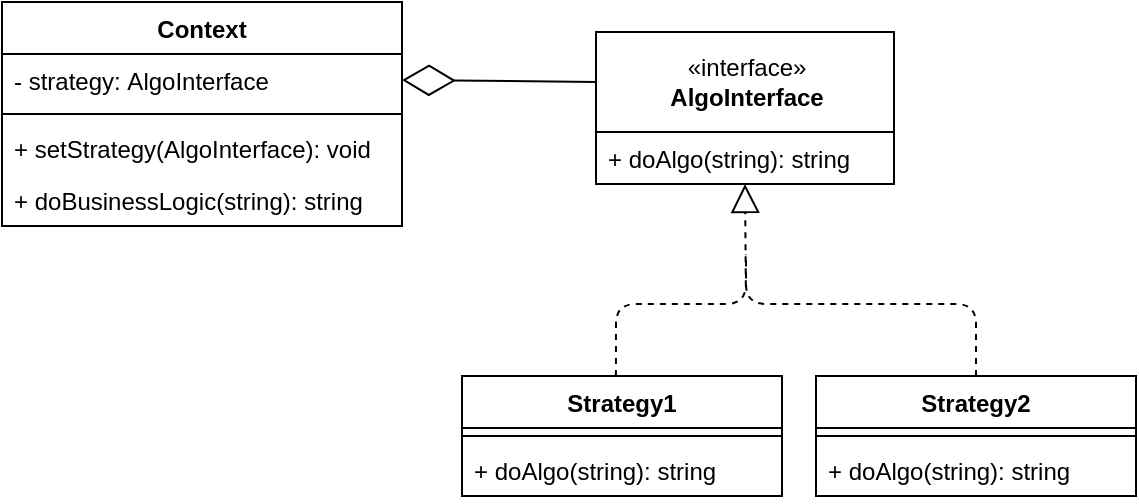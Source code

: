 <mxfile version="14.7.4" type="embed"><diagram id="C5RBs43oDa-KdzZeNtuy" name="Page-1"><mxGraphModel dx="989" dy="747" grid="1" gridSize="5" guides="1" tooltips="1" connect="1" arrows="1" fold="1" page="1" pageScale="1" pageWidth="1169" pageHeight="827" math="0" shadow="0"><root><mxCell id="WIyWlLk6GJQsqaUBKTNV-0"/><mxCell id="WIyWlLk6GJQsqaUBKTNV-1" parent="WIyWlLk6GJQsqaUBKTNV-0"/><mxCell id="0" value="Context" style="swimlane;fontStyle=1;align=center;verticalAlign=top;childLayout=stackLayout;horizontal=1;startSize=26;horizontalStack=0;resizeParent=1;resizeParentMax=0;resizeLast=0;collapsible=1;marginBottom=0;" parent="WIyWlLk6GJQsqaUBKTNV-1" vertex="1"><mxGeometry x="330" y="120" width="200" height="112" as="geometry"/></mxCell><mxCell id="1" value="- strategy: AlgoInterface" style="text;strokeColor=none;fillColor=none;align=left;verticalAlign=top;spacingLeft=4;spacingRight=4;overflow=hidden;rotatable=0;points=[[0,0.5],[1,0.5]];portConstraint=eastwest;" parent="0" vertex="1"><mxGeometry y="26" width="200" height="26" as="geometry"/></mxCell><mxCell id="2" value="" style="line;strokeWidth=1;fillColor=none;align=left;verticalAlign=middle;spacingTop=-1;spacingLeft=3;spacingRight=3;rotatable=0;labelPosition=right;points=[];portConstraint=eastwest;" parent="0" vertex="1"><mxGeometry y="52" width="200" height="8" as="geometry"/></mxCell><mxCell id="3" value="+ setStrategy(AlgoInterface): void" style="text;strokeColor=none;fillColor=none;align=left;verticalAlign=top;spacingLeft=4;spacingRight=4;overflow=hidden;rotatable=0;points=[[0,0.5],[1,0.5]];portConstraint=eastwest;fontStyle=0" parent="0" vertex="1"><mxGeometry y="60" width="200" height="26" as="geometry"/></mxCell><mxCell id="19" value="+ doBusinessLogic(string): string" style="text;strokeColor=none;fillColor=none;align=left;verticalAlign=top;spacingLeft=4;spacingRight=4;overflow=hidden;rotatable=0;points=[[0,0.5],[1,0.5]];portConstraint=eastwest;" parent="0" vertex="1"><mxGeometry y="86" width="200" height="26" as="geometry"/></mxCell><mxCell id="4" value="Strategy1" style="swimlane;fontStyle=1;align=center;verticalAlign=top;childLayout=stackLayout;horizontal=1;startSize=26;horizontalStack=0;resizeParent=1;resizeParentMax=0;resizeLast=0;collapsible=1;marginBottom=0;" parent="WIyWlLk6GJQsqaUBKTNV-1" vertex="1"><mxGeometry x="560" y="307" width="160" height="60" as="geometry"/></mxCell><mxCell id="6" value="" style="line;strokeWidth=1;fillColor=none;align=left;verticalAlign=middle;spacingTop=-1;spacingLeft=3;spacingRight=3;rotatable=0;labelPosition=right;points=[];portConstraint=eastwest;" parent="4" vertex="1"><mxGeometry y="26" width="160" height="8" as="geometry"/></mxCell><mxCell id="21" value="+ doAlgo(string): string" style="text;strokeColor=none;fillColor=none;align=left;verticalAlign=top;spacingLeft=4;spacingRight=4;overflow=hidden;rotatable=0;points=[[0,0.5],[1,0.5]];portConstraint=eastwest;" parent="4" vertex="1"><mxGeometry y="34" width="160" height="26" as="geometry"/></mxCell><mxCell id="9" value="" style="endArrow=diamondThin;endFill=0;endSize=24;html=1;entryX=1;entryY=0.5;entryDx=0;entryDy=0;exitX=0;exitY=0.5;exitDx=0;exitDy=0;" parent="WIyWlLk6GJQsqaUBKTNV-1" source="17" target="1" edge="1"><mxGeometry width="160" relative="1" as="geometry"><mxPoint x="779.68" y="157.372" as="sourcePoint"/><mxPoint x="730" y="170" as="targetPoint"/></mxGeometry></mxCell><mxCell id="11" value="+ doAlgo(string): string" style="text;strokeColor=none;fillColor=none;align=left;verticalAlign=top;spacingLeft=4;spacingRight=4;overflow=hidden;rotatable=0;points=[[0,0.5],[1,0.5]];portConstraint=eastwest;" parent="WIyWlLk6GJQsqaUBKTNV-1" vertex="1"><mxGeometry x="627" y="185" width="149" height="26" as="geometry"/></mxCell><mxCell id="17" value="«interface»&lt;br&gt;&lt;b&gt;AlgoInterface&lt;/b&gt;" style="html=1;" parent="WIyWlLk6GJQsqaUBKTNV-1" vertex="1"><mxGeometry x="627" y="135" width="149" height="50" as="geometry"/></mxCell><mxCell id="18" value="" style="html=1;fillColor=none;" parent="WIyWlLk6GJQsqaUBKTNV-1" vertex="1"><mxGeometry x="627" y="185" width="149" height="26" as="geometry"/></mxCell><mxCell id="23" value="" style="endArrow=block;dashed=1;endFill=0;endSize=12;html=1;entryX=0.5;entryY=1;entryDx=0;entryDy=0;exitX=0.481;exitY=-0.001;exitDx=0;exitDy=0;exitPerimeter=0;" parent="WIyWlLk6GJQsqaUBKTNV-1" source="4" target="18" edge="1"><mxGeometry width="160" relative="1" as="geometry"><mxPoint x="635" y="273" as="sourcePoint"/><mxPoint x="799" y="311" as="targetPoint"/><Array as="points"><mxPoint x="637" y="271"/><mxPoint x="702" y="271"/></Array></mxGeometry></mxCell><mxCell id="24" value="Strategy2" style="swimlane;fontStyle=1;align=center;verticalAlign=top;childLayout=stackLayout;horizontal=1;startSize=26;horizontalStack=0;resizeParent=1;resizeParentMax=0;resizeLast=0;collapsible=1;marginBottom=0;" parent="WIyWlLk6GJQsqaUBKTNV-1" vertex="1"><mxGeometry x="737" y="307" width="160" height="60" as="geometry"/></mxCell><mxCell id="25" value="" style="line;strokeWidth=1;fillColor=none;align=left;verticalAlign=middle;spacingTop=-1;spacingLeft=3;spacingRight=3;rotatable=0;labelPosition=right;points=[];portConstraint=eastwest;" parent="24" vertex="1"><mxGeometry y="26" width="160" height="8" as="geometry"/></mxCell><mxCell id="26" value="+ doAlgo(string): string" style="text;strokeColor=none;fillColor=none;align=left;verticalAlign=top;spacingLeft=4;spacingRight=4;overflow=hidden;rotatable=0;points=[[0,0.5],[1,0.5]];portConstraint=eastwest;" parent="24" vertex="1"><mxGeometry y="34" width="160" height="26" as="geometry"/></mxCell><mxCell id="28" value="" style="endArrow=none;dashed=1;html=1;" parent="WIyWlLk6GJQsqaUBKTNV-1" edge="1"><mxGeometry width="50" height="50" relative="1" as="geometry"><mxPoint x="817" y="307" as="sourcePoint"/><mxPoint x="702" y="246" as="targetPoint"/><Array as="points"><mxPoint x="817" y="271"/><mxPoint x="702" y="271"/></Array></mxGeometry></mxCell></root></mxGraphModel></diagram></mxfile>